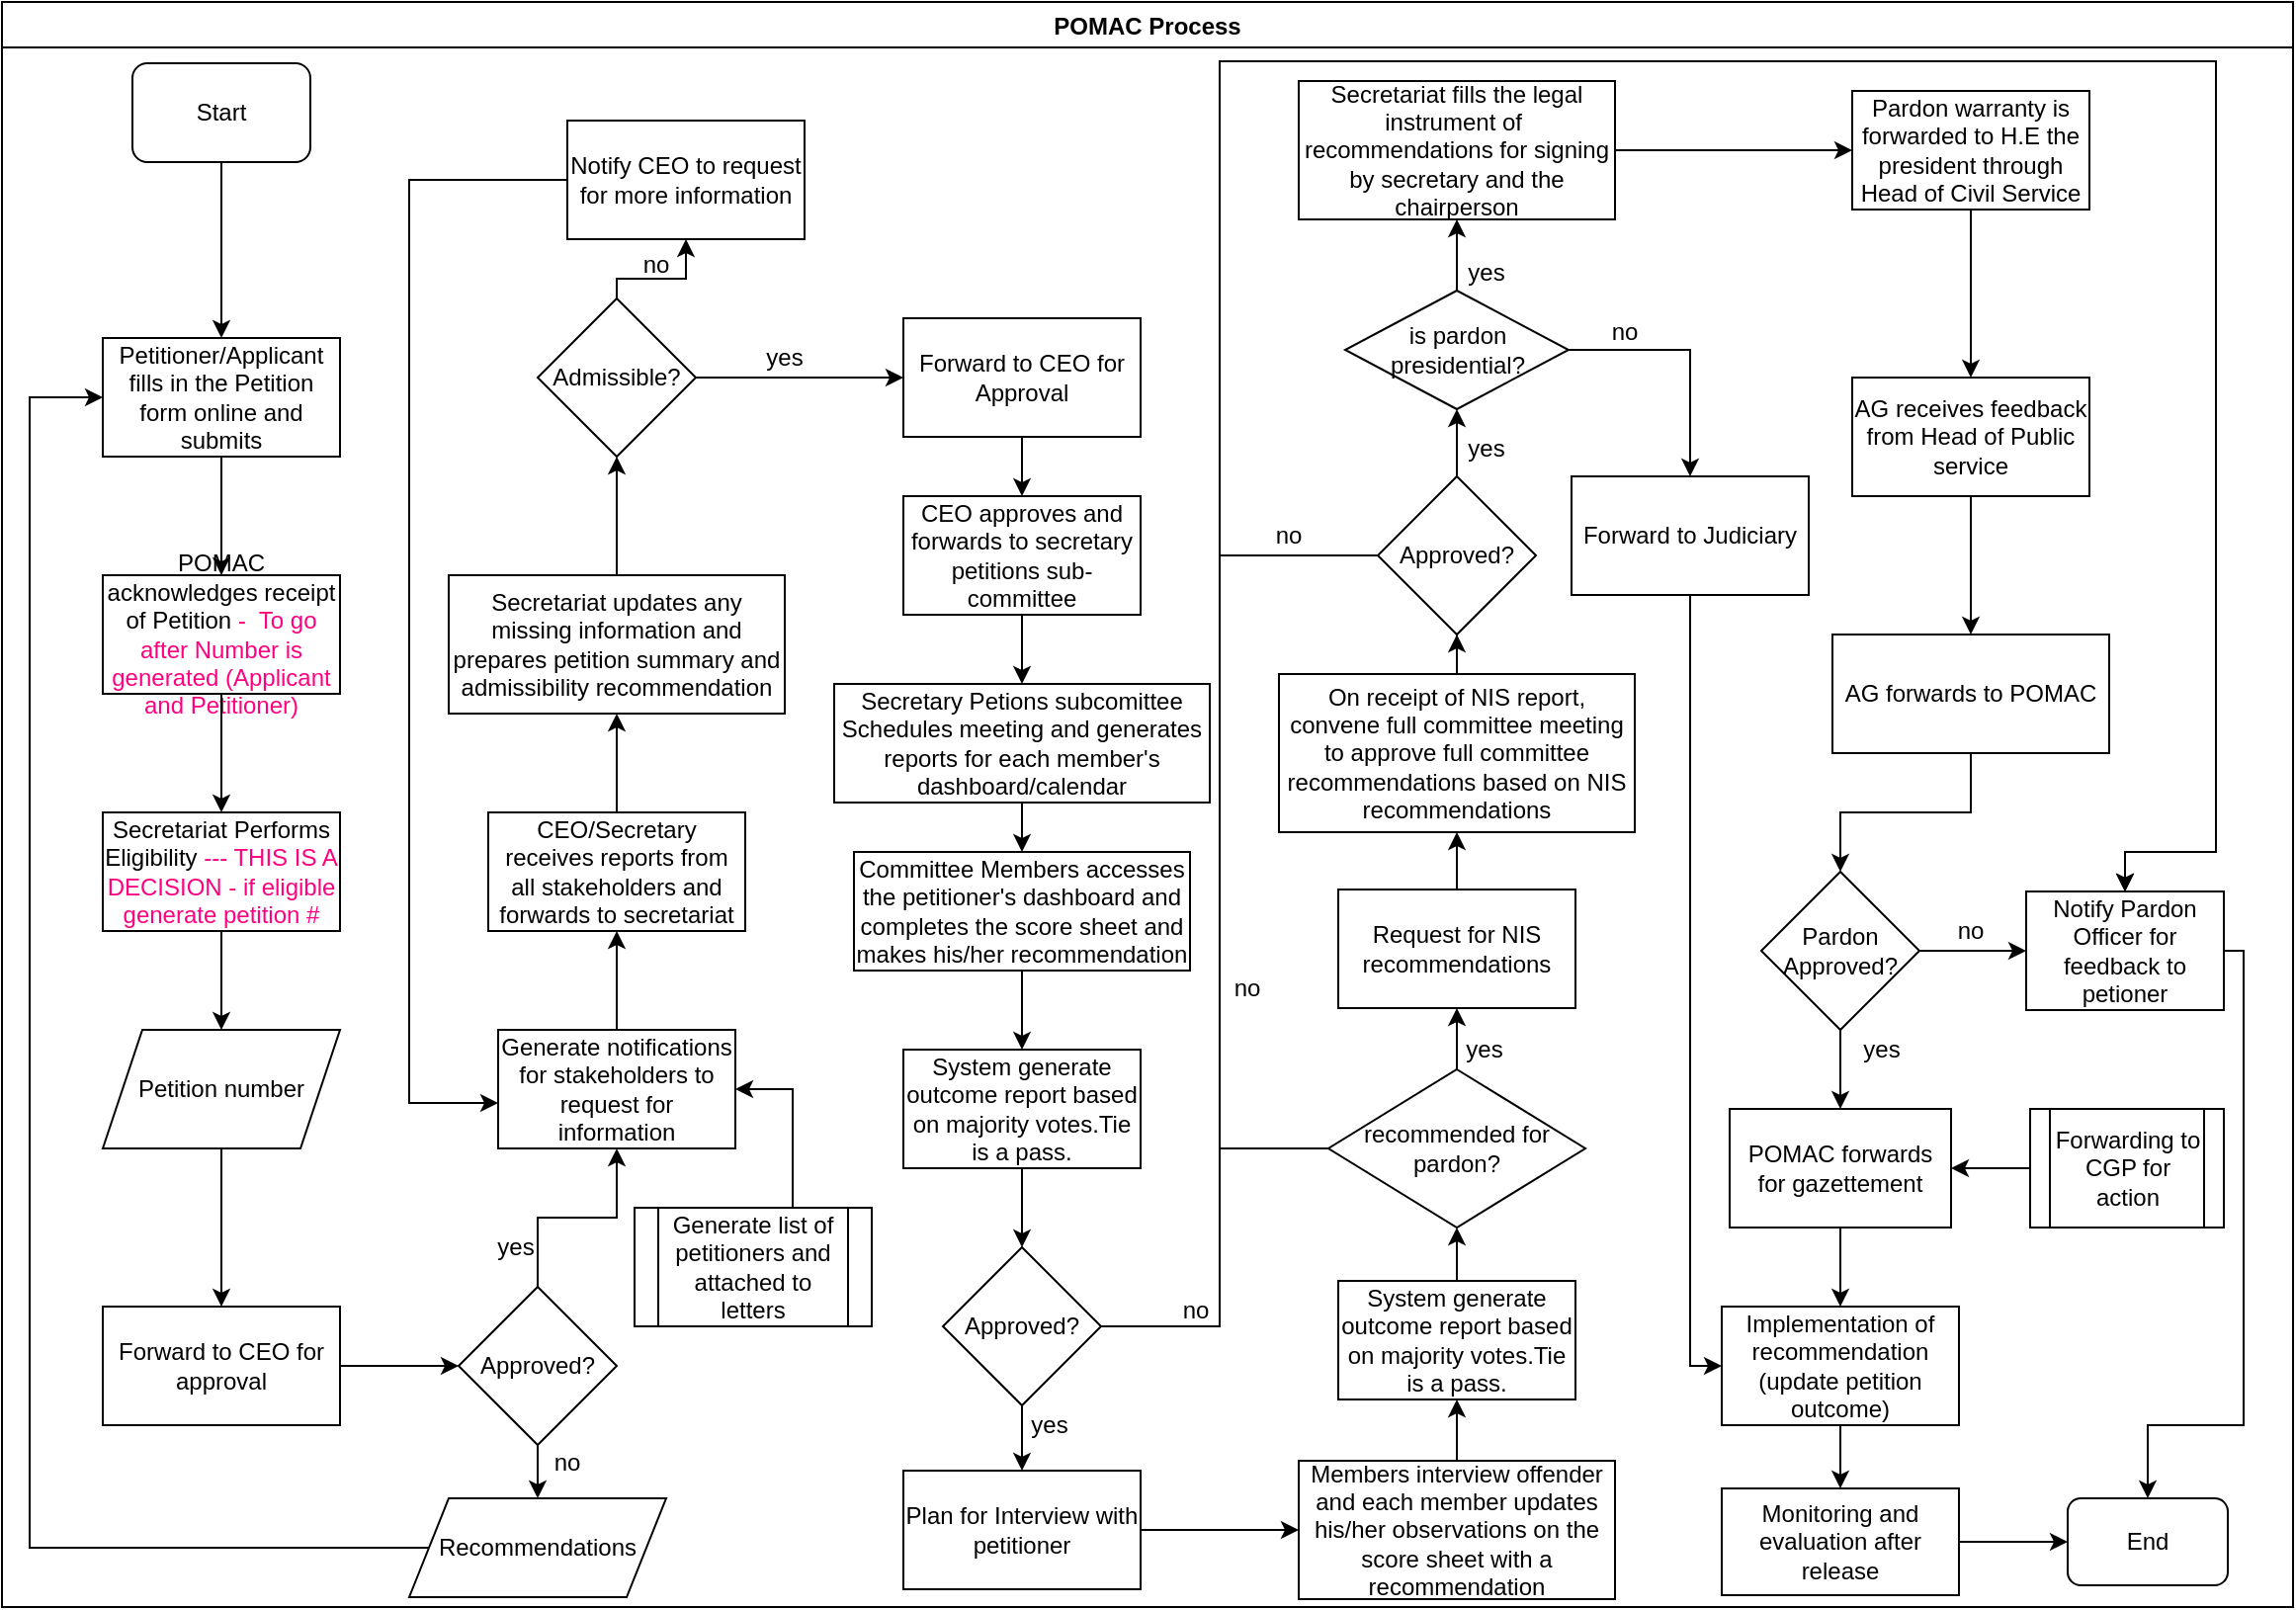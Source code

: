 <mxfile version="13.8.1" type="github">
  <diagram id="tHyQBRfuijBE6Kjzy-yp" name="Page-1">
    <mxGraphModel dx="1038" dy="547" grid="1" gridSize="10" guides="1" tooltips="1" connect="1" arrows="1" fold="1" page="1" pageScale="1" pageWidth="1169" pageHeight="827" math="0" shadow="0">
      <root>
        <mxCell id="0" />
        <mxCell id="1" parent="0" />
        <mxCell id="-Ks-MGX2oiENzWUd814f-5" value="POMAC Process" style="swimlane;" parent="1" vertex="1">
          <mxGeometry x="10" y="10" width="1159" height="812" as="geometry" />
        </mxCell>
        <mxCell id="-Ks-MGX2oiENzWUd814f-6" value="Start" style="rounded=1;whiteSpace=wrap;html=1;" parent="-Ks-MGX2oiENzWUd814f-5" vertex="1">
          <mxGeometry x="66" y="31" width="90" height="50" as="geometry" />
        </mxCell>
        <mxCell id="-Ks-MGX2oiENzWUd814f-12" value="Petitioner/Applicant fills in the Petition form online and submits" style="rounded=0;whiteSpace=wrap;html=1;" parent="-Ks-MGX2oiENzWUd814f-5" vertex="1">
          <mxGeometry x="51" y="170" width="120" height="60" as="geometry" />
        </mxCell>
        <mxCell id="-Ks-MGX2oiENzWUd814f-11" value="" style="edgeStyle=orthogonalEdgeStyle;rounded=0;orthogonalLoop=1;jettySize=auto;html=1;entryX=0.5;entryY=0;entryDx=0;entryDy=0;" parent="-Ks-MGX2oiENzWUd814f-5" source="-Ks-MGX2oiENzWUd814f-6" target="-Ks-MGX2oiENzWUd814f-12" edge="1">
          <mxGeometry relative="1" as="geometry">
            <mxPoint x="111" y="175" as="targetPoint" />
          </mxGeometry>
        </mxCell>
        <mxCell id="-Ks-MGX2oiENzWUd814f-13" value="POMAC acknowledges receipt of Petition&lt;font color=&quot;#FF0080&quot;&gt; -&amp;nbsp; To go after Number is generated (Applicant and Petitioner)&lt;br&gt;&lt;/font&gt;" style="whiteSpace=wrap;html=1;rounded=0;" parent="-Ks-MGX2oiENzWUd814f-5" vertex="1">
          <mxGeometry x="51" y="290" width="120" height="60" as="geometry" />
        </mxCell>
        <mxCell id="-Ks-MGX2oiENzWUd814f-14" value="" style="edgeStyle=orthogonalEdgeStyle;rounded=0;orthogonalLoop=1;jettySize=auto;html=1;" parent="-Ks-MGX2oiENzWUd814f-5" source="-Ks-MGX2oiENzWUd814f-12" target="-Ks-MGX2oiENzWUd814f-13" edge="1">
          <mxGeometry relative="1" as="geometry" />
        </mxCell>
        <mxCell id="-Ks-MGX2oiENzWUd814f-15" value="Secretariat Performs Eligibility &lt;font color=&quot;#FF0080&quot;&gt;--- THIS IS A DECISION - if eligible generate petition #&lt;br&gt;&lt;/font&gt;" style="whiteSpace=wrap;html=1;rounded=0;" parent="-Ks-MGX2oiENzWUd814f-5" vertex="1">
          <mxGeometry x="51" y="410" width="120" height="60" as="geometry" />
        </mxCell>
        <mxCell id="-Ks-MGX2oiENzWUd814f-16" value="" style="edgeStyle=orthogonalEdgeStyle;rounded=0;orthogonalLoop=1;jettySize=auto;html=1;" parent="-Ks-MGX2oiENzWUd814f-5" source="-Ks-MGX2oiENzWUd814f-13" target="-Ks-MGX2oiENzWUd814f-15" edge="1">
          <mxGeometry relative="1" as="geometry" />
        </mxCell>
        <mxCell id="-Ks-MGX2oiENzWUd814f-17" value="Petition number" style="shape=parallelogram;perimeter=parallelogramPerimeter;whiteSpace=wrap;html=1;fixedSize=1;rounded=0;" parent="-Ks-MGX2oiENzWUd814f-5" vertex="1">
          <mxGeometry x="51" y="520" width="120" height="60" as="geometry" />
        </mxCell>
        <mxCell id="-Ks-MGX2oiENzWUd814f-18" value="" style="edgeStyle=orthogonalEdgeStyle;rounded=0;orthogonalLoop=1;jettySize=auto;html=1;" parent="-Ks-MGX2oiENzWUd814f-5" source="-Ks-MGX2oiENzWUd814f-15" target="-Ks-MGX2oiENzWUd814f-17" edge="1">
          <mxGeometry relative="1" as="geometry" />
        </mxCell>
        <mxCell id="-Ks-MGX2oiENzWUd814f-23" value="Recommendations" style="shape=parallelogram;perimeter=parallelogramPerimeter;whiteSpace=wrap;html=1;fixedSize=1;rounded=0;" parent="-Ks-MGX2oiENzWUd814f-5" vertex="1">
          <mxGeometry x="206" y="757" width="130" height="50" as="geometry" />
        </mxCell>
        <mxCell id="-Ks-MGX2oiENzWUd814f-26" value="" style="edgeStyle=orthogonalEdgeStyle;rounded=0;orthogonalLoop=1;jettySize=auto;html=1;entryX=0;entryY=0.5;entryDx=0;entryDy=0;" parent="-Ks-MGX2oiENzWUd814f-5" source="-Ks-MGX2oiENzWUd814f-23" target="-Ks-MGX2oiENzWUd814f-12" edge="1">
          <mxGeometry relative="1" as="geometry">
            <mxPoint x="151" y="782" as="targetPoint" />
            <Array as="points">
              <mxPoint x="14" y="782" />
              <mxPoint x="14" y="200" />
            </Array>
          </mxGeometry>
        </mxCell>
        <mxCell id="-Ks-MGX2oiENzWUd814f-27" value="no" style="text;html=1;strokeColor=none;fillColor=none;align=center;verticalAlign=middle;whiteSpace=wrap;rounded=0;" parent="-Ks-MGX2oiENzWUd814f-5" vertex="1">
          <mxGeometry x="266" y="729" width="40" height="20" as="geometry" />
        </mxCell>
        <mxCell id="-Ks-MGX2oiENzWUd814f-29" value="Generate notifications for stakeholders to request for information" style="whiteSpace=wrap;html=1;rounded=0;" parent="-Ks-MGX2oiENzWUd814f-5" vertex="1">
          <mxGeometry x="251" y="520" width="120" height="60" as="geometry" />
        </mxCell>
        <mxCell id="-Ks-MGX2oiENzWUd814f-31" value="yes" style="text;html=1;strokeColor=none;fillColor=none;align=center;verticalAlign=middle;whiteSpace=wrap;rounded=0;" parent="-Ks-MGX2oiENzWUd814f-5" vertex="1">
          <mxGeometry x="240" y="620" width="40" height="20" as="geometry" />
        </mxCell>
        <mxCell id="-Ks-MGX2oiENzWUd814f-34" value="CEO/Secretary receives reports from all stakeholders and forwards to secretariat" style="whiteSpace=wrap;html=1;rounded=0;" parent="-Ks-MGX2oiENzWUd814f-5" vertex="1">
          <mxGeometry x="246" y="410" width="130" height="60" as="geometry" />
        </mxCell>
        <mxCell id="-Ks-MGX2oiENzWUd814f-35" value="" style="edgeStyle=orthogonalEdgeStyle;rounded=0;orthogonalLoop=1;jettySize=auto;html=1;" parent="-Ks-MGX2oiENzWUd814f-5" source="-Ks-MGX2oiENzWUd814f-29" target="-Ks-MGX2oiENzWUd814f-34" edge="1">
          <mxGeometry relative="1" as="geometry" />
        </mxCell>
        <mxCell id="-Ks-MGX2oiENzWUd814f-36" value="Secretariat updates any missing information and prepares petition summary and admissibility recommendation" style="whiteSpace=wrap;html=1;rounded=0;" parent="-Ks-MGX2oiENzWUd814f-5" vertex="1">
          <mxGeometry x="226" y="290" width="170" height="70" as="geometry" />
        </mxCell>
        <mxCell id="-Ks-MGX2oiENzWUd814f-37" value="" style="edgeStyle=orthogonalEdgeStyle;rounded=0;orthogonalLoop=1;jettySize=auto;html=1;" parent="-Ks-MGX2oiENzWUd814f-5" source="-Ks-MGX2oiENzWUd814f-34" target="-Ks-MGX2oiENzWUd814f-36" edge="1">
          <mxGeometry relative="1" as="geometry" />
        </mxCell>
        <mxCell id="-Ks-MGX2oiENzWUd814f-39" value="" style="edgeStyle=orthogonalEdgeStyle;rounded=0;orthogonalLoop=1;jettySize=auto;html=1;entryX=0.5;entryY=1;entryDx=0;entryDy=0;" parent="-Ks-MGX2oiENzWUd814f-5" source="-Ks-MGX2oiENzWUd814f-36" target="-Ks-MGX2oiENzWUd814f-40" edge="1">
          <mxGeometry relative="1" as="geometry">
            <mxPoint x="311" y="230" as="targetPoint" />
          </mxGeometry>
        </mxCell>
        <mxCell id="-Ks-MGX2oiENzWUd814f-40" value="Admissible?" style="rhombus;whiteSpace=wrap;html=1;" parent="-Ks-MGX2oiENzWUd814f-5" vertex="1">
          <mxGeometry x="271" y="150" width="80" height="80" as="geometry" />
        </mxCell>
        <mxCell id="-Ks-MGX2oiENzWUd814f-41" value="Forward to CEO for Approval" style="whiteSpace=wrap;html=1;" parent="-Ks-MGX2oiENzWUd814f-5" vertex="1">
          <mxGeometry x="456" y="160" width="120" height="60" as="geometry" />
        </mxCell>
        <mxCell id="-Ks-MGX2oiENzWUd814f-42" value="" style="edgeStyle=orthogonalEdgeStyle;rounded=0;orthogonalLoop=1;jettySize=auto;html=1;" parent="-Ks-MGX2oiENzWUd814f-5" source="-Ks-MGX2oiENzWUd814f-40" target="-Ks-MGX2oiENzWUd814f-41" edge="1">
          <mxGeometry relative="1" as="geometry" />
        </mxCell>
        <mxCell id="-Ks-MGX2oiENzWUd814f-43" value="yes" style="text;html=1;strokeColor=none;fillColor=none;align=center;verticalAlign=middle;whiteSpace=wrap;rounded=0;" parent="-Ks-MGX2oiENzWUd814f-5" vertex="1">
          <mxGeometry x="376" y="170" width="40" height="20" as="geometry" />
        </mxCell>
        <mxCell id="-Ks-MGX2oiENzWUd814f-46" value="Notify CEO to request for more information" style="whiteSpace=wrap;html=1;" parent="-Ks-MGX2oiENzWUd814f-5" vertex="1">
          <mxGeometry x="286" y="60" width="120" height="60" as="geometry" />
        </mxCell>
        <mxCell id="-Ks-MGX2oiENzWUd814f-47" value="" style="edgeStyle=orthogonalEdgeStyle;rounded=0;orthogonalLoop=1;jettySize=auto;html=1;" parent="-Ks-MGX2oiENzWUd814f-5" source="-Ks-MGX2oiENzWUd814f-40" target="-Ks-MGX2oiENzWUd814f-46" edge="1">
          <mxGeometry relative="1" as="geometry">
            <Array as="points">
              <mxPoint x="311" y="140" />
              <mxPoint x="346" y="140" />
            </Array>
          </mxGeometry>
        </mxCell>
        <mxCell id="-Ks-MGX2oiENzWUd814f-49" value="" style="edgeStyle=orthogonalEdgeStyle;rounded=0;orthogonalLoop=1;jettySize=auto;html=1;entryX=0;entryY=0.617;entryDx=0;entryDy=0;entryPerimeter=0;" parent="-Ks-MGX2oiENzWUd814f-5" source="-Ks-MGX2oiENzWUd814f-46" target="-Ks-MGX2oiENzWUd814f-29" edge="1">
          <mxGeometry relative="1" as="geometry">
            <mxPoint x="206" y="90" as="targetPoint" />
            <Array as="points">
              <mxPoint x="206" y="90" />
              <mxPoint x="206" y="557" />
            </Array>
          </mxGeometry>
        </mxCell>
        <mxCell id="-Ks-MGX2oiENzWUd814f-50" value="no" style="text;html=1;strokeColor=none;fillColor=none;align=center;verticalAlign=middle;whiteSpace=wrap;rounded=0;" parent="-Ks-MGX2oiENzWUd814f-5" vertex="1">
          <mxGeometry x="311" y="123" width="40" height="20" as="geometry" />
        </mxCell>
        <mxCell id="-Ks-MGX2oiENzWUd814f-53" value="Committee Members accesses the petitioner&#39;s dashboard and completes the score sheet and makes his/her recommendation" style="whiteSpace=wrap;html=1;" parent="-Ks-MGX2oiENzWUd814f-5" vertex="1">
          <mxGeometry x="431" y="430" width="170" height="60" as="geometry" />
        </mxCell>
        <mxCell id="-Ks-MGX2oiENzWUd814f-55" value="System generate outcome report based on majority votes.Tie is a pass." style="whiteSpace=wrap;html=1;" parent="-Ks-MGX2oiENzWUd814f-5" vertex="1">
          <mxGeometry x="456" y="530" width="120" height="60" as="geometry" />
        </mxCell>
        <mxCell id="-Ks-MGX2oiENzWUd814f-56" value="" style="edgeStyle=orthogonalEdgeStyle;rounded=0;orthogonalLoop=1;jettySize=auto;html=1;" parent="-Ks-MGX2oiENzWUd814f-5" source="-Ks-MGX2oiENzWUd814f-53" target="-Ks-MGX2oiENzWUd814f-55" edge="1">
          <mxGeometry relative="1" as="geometry" />
        </mxCell>
        <mxCell id="-Ks-MGX2oiENzWUd814f-57" value="Plan for Interview with petitioner" style="whiteSpace=wrap;html=1;" parent="-Ks-MGX2oiENzWUd814f-5" vertex="1">
          <mxGeometry x="456" y="743" width="120" height="60" as="geometry" />
        </mxCell>
        <mxCell id="-Ks-MGX2oiENzWUd814f-58" value="" style="edgeStyle=orthogonalEdgeStyle;rounded=0;orthogonalLoop=1;jettySize=auto;html=1;entryX=0.5;entryY=0;entryDx=0;entryDy=0;" parent="-Ks-MGX2oiENzWUd814f-5" source="-Ks-MGX2oiENzWUd814f-55" target="oIdW3g8atySKWdZ8UZkE-4" edge="1">
          <mxGeometry relative="1" as="geometry">
            <mxPoint x="516" y="640" as="targetPoint" />
          </mxGeometry>
        </mxCell>
        <mxCell id="-Ks-MGX2oiENzWUd814f-61" value="recommended for pardon?" style="rhombus;whiteSpace=wrap;html=1;" parent="-Ks-MGX2oiENzWUd814f-5" vertex="1">
          <mxGeometry x="671" y="540" width="130" height="80" as="geometry" />
        </mxCell>
        <mxCell id="-Ks-MGX2oiENzWUd814f-63" value="Request for NIS recommendations" style="whiteSpace=wrap;html=1;" parent="-Ks-MGX2oiENzWUd814f-5" vertex="1">
          <mxGeometry x="676" y="449" width="120" height="60" as="geometry" />
        </mxCell>
        <mxCell id="-Ks-MGX2oiENzWUd814f-64" value="" style="edgeStyle=orthogonalEdgeStyle;rounded=0;orthogonalLoop=1;jettySize=auto;html=1;" parent="-Ks-MGX2oiENzWUd814f-5" source="-Ks-MGX2oiENzWUd814f-61" target="-Ks-MGX2oiENzWUd814f-63" edge="1">
          <mxGeometry relative="1" as="geometry" />
        </mxCell>
        <mxCell id="-Ks-MGX2oiENzWUd814f-65" value="yes" style="text;html=1;strokeColor=none;fillColor=none;align=center;verticalAlign=middle;whiteSpace=wrap;rounded=0;" parent="-Ks-MGX2oiENzWUd814f-5" vertex="1">
          <mxGeometry x="730" y="520" width="40" height="20" as="geometry" />
        </mxCell>
        <mxCell id="-Ks-MGX2oiENzWUd814f-66" value="On receipt of NIS report, convene full committee meeting to approve full committee recommendations based on NIS recommendations" style="whiteSpace=wrap;html=1;" parent="-Ks-MGX2oiENzWUd814f-5" vertex="1">
          <mxGeometry x="646" y="340" width="180" height="80" as="geometry" />
        </mxCell>
        <mxCell id="-Ks-MGX2oiENzWUd814f-67" value="" style="edgeStyle=orthogonalEdgeStyle;rounded=0;orthogonalLoop=1;jettySize=auto;html=1;" parent="-Ks-MGX2oiENzWUd814f-5" source="-Ks-MGX2oiENzWUd814f-63" target="-Ks-MGX2oiENzWUd814f-66" edge="1">
          <mxGeometry relative="1" as="geometry" />
        </mxCell>
        <mxCell id="-Ks-MGX2oiENzWUd814f-70" value="Approved?" style="rhombus;whiteSpace=wrap;html=1;" parent="-Ks-MGX2oiENzWUd814f-5" vertex="1">
          <mxGeometry x="696" y="240" width="80" height="80" as="geometry" />
        </mxCell>
        <mxCell id="-Ks-MGX2oiENzWUd814f-69" value="" style="edgeStyle=orthogonalEdgeStyle;rounded=0;orthogonalLoop=1;jettySize=auto;html=1;entryX=0.5;entryY=1;entryDx=0;entryDy=0;" parent="-Ks-MGX2oiENzWUd814f-5" source="-Ks-MGX2oiENzWUd814f-66" target="-Ks-MGX2oiENzWUd814f-70" edge="1">
          <mxGeometry relative="1" as="geometry">
            <mxPoint x="736" y="280" as="targetPoint" />
          </mxGeometry>
        </mxCell>
        <mxCell id="-Ks-MGX2oiENzWUd814f-73" value="yes" style="text;html=1;strokeColor=none;fillColor=none;align=center;verticalAlign=middle;whiteSpace=wrap;rounded=0;" parent="-Ks-MGX2oiENzWUd814f-5" vertex="1">
          <mxGeometry x="731" y="216" width="40" height="20" as="geometry" />
        </mxCell>
        <mxCell id="-Ks-MGX2oiENzWUd814f-78" value="Pardon Approved?" style="rhombus;whiteSpace=wrap;html=1;" parent="-Ks-MGX2oiENzWUd814f-5" vertex="1">
          <mxGeometry x="890" y="440" width="80" height="80" as="geometry" />
        </mxCell>
        <mxCell id="-Ks-MGX2oiENzWUd814f-79" value="AG receives feedback from Head of Public service" style="whiteSpace=wrap;html=1;" parent="-Ks-MGX2oiENzWUd814f-5" vertex="1">
          <mxGeometry x="936" y="190" width="120" height="60" as="geometry" />
        </mxCell>
        <mxCell id="-Ks-MGX2oiENzWUd814f-85" value="yes" style="text;html=1;strokeColor=none;fillColor=none;align=center;verticalAlign=middle;whiteSpace=wrap;rounded=0;" parent="-Ks-MGX2oiENzWUd814f-5" vertex="1">
          <mxGeometry x="931" y="520" width="40" height="20" as="geometry" />
        </mxCell>
        <mxCell id="-Ks-MGX2oiENzWUd814f-83" value="AG forwards to POMAC" style="whiteSpace=wrap;html=1;" parent="-Ks-MGX2oiENzWUd814f-5" vertex="1">
          <mxGeometry x="926" y="320" width="140" height="60" as="geometry" />
        </mxCell>
        <mxCell id="-Ks-MGX2oiENzWUd814f-87" value="" style="edgeStyle=orthogonalEdgeStyle;rounded=0;orthogonalLoop=1;jettySize=auto;html=1;entryX=0.5;entryY=0;entryDx=0;entryDy=0;" parent="-Ks-MGX2oiENzWUd814f-5" source="-Ks-MGX2oiENzWUd814f-79" target="-Ks-MGX2oiENzWUd814f-83" edge="1">
          <mxGeometry relative="1" as="geometry">
            <mxPoint x="936" y="330" as="targetPoint" />
          </mxGeometry>
        </mxCell>
        <mxCell id="-Ks-MGX2oiENzWUd814f-89" value="" style="edgeStyle=orthogonalEdgeStyle;rounded=0;orthogonalLoop=1;jettySize=auto;html=1;entryX=0.5;entryY=0;entryDx=0;entryDy=0;" parent="-Ks-MGX2oiENzWUd814f-5" source="-Ks-MGX2oiENzWUd814f-83" target="-Ks-MGX2oiENzWUd814f-78" edge="1">
          <mxGeometry relative="1" as="geometry">
            <mxPoint x="936" y="460" as="targetPoint" />
          </mxGeometry>
        </mxCell>
        <mxCell id="-Ks-MGX2oiENzWUd814f-90" value="POMAC forwards for gazettement" style="whiteSpace=wrap;html=1;" parent="-Ks-MGX2oiENzWUd814f-5" vertex="1">
          <mxGeometry x="874" y="560" width="112" height="60" as="geometry" />
        </mxCell>
        <mxCell id="-Ks-MGX2oiENzWUd814f-91" value="" style="edgeStyle=orthogonalEdgeStyle;rounded=0;orthogonalLoop=1;jettySize=auto;html=1;" parent="-Ks-MGX2oiENzWUd814f-5" source="-Ks-MGX2oiENzWUd814f-78" target="-Ks-MGX2oiENzWUd814f-90" edge="1">
          <mxGeometry relative="1" as="geometry" />
        </mxCell>
        <mxCell id="-Ks-MGX2oiENzWUd814f-80" value="" style="edgeStyle=orthogonalEdgeStyle;rounded=0;orthogonalLoop=1;jettySize=auto;html=1;" parent="-Ks-MGX2oiENzWUd814f-5" source="-Ks-MGX2oiENzWUd814f-74" target="-Ks-MGX2oiENzWUd814f-79" edge="1">
          <mxGeometry relative="1" as="geometry" />
        </mxCell>
        <mxCell id="-Ks-MGX2oiENzWUd814f-74" value="Pardon warranty is forwarded to H.E the president through Head of Civil Service" style="whiteSpace=wrap;html=1;" parent="-Ks-MGX2oiENzWUd814f-5" vertex="1">
          <mxGeometry x="936" y="45" width="120" height="60" as="geometry" />
        </mxCell>
        <mxCell id="-Ks-MGX2oiENzWUd814f-92" value="Implementation of&lt;br&gt;recommendation (update petition outcome)" style="whiteSpace=wrap;html=1;" parent="-Ks-MGX2oiENzWUd814f-5" vertex="1">
          <mxGeometry x="870" y="660" width="120" height="60" as="geometry" />
        </mxCell>
        <mxCell id="-Ks-MGX2oiENzWUd814f-93" value="" style="edgeStyle=orthogonalEdgeStyle;rounded=0;orthogonalLoop=1;jettySize=auto;html=1;" parent="-Ks-MGX2oiENzWUd814f-5" source="-Ks-MGX2oiENzWUd814f-90" target="-Ks-MGX2oiENzWUd814f-92" edge="1">
          <mxGeometry relative="1" as="geometry" />
        </mxCell>
        <mxCell id="-Ks-MGX2oiENzWUd814f-94" value="Forwarding to CGP for action" style="shape=process;whiteSpace=wrap;html=1;backgroundOutline=1;" parent="-Ks-MGX2oiENzWUd814f-5" vertex="1">
          <mxGeometry x="1026" y="560" width="98" height="60" as="geometry" />
        </mxCell>
        <mxCell id="-Ks-MGX2oiENzWUd814f-96" value="" style="edgeStyle=orthogonalEdgeStyle;rounded=0;orthogonalLoop=1;jettySize=auto;html=1;entryX=1;entryY=0.5;entryDx=0;entryDy=0;" parent="-Ks-MGX2oiENzWUd814f-5" source="-Ks-MGX2oiENzWUd814f-94" target="-Ks-MGX2oiENzWUd814f-90" edge="1">
          <mxGeometry relative="1" as="geometry">
            <mxPoint x="946" y="590" as="targetPoint" />
          </mxGeometry>
        </mxCell>
        <mxCell id="-Ks-MGX2oiENzWUd814f-97" value="Monitoring and evaluation after release" style="whiteSpace=wrap;html=1;" parent="-Ks-MGX2oiENzWUd814f-5" vertex="1">
          <mxGeometry x="870" y="752" width="120" height="54" as="geometry" />
        </mxCell>
        <mxCell id="-Ks-MGX2oiENzWUd814f-98" value="" style="edgeStyle=orthogonalEdgeStyle;rounded=0;orthogonalLoop=1;jettySize=auto;html=1;" parent="-Ks-MGX2oiENzWUd814f-5" source="-Ks-MGX2oiENzWUd814f-92" target="-Ks-MGX2oiENzWUd814f-97" edge="1">
          <mxGeometry relative="1" as="geometry" />
        </mxCell>
        <mxCell id="-Ks-MGX2oiENzWUd814f-102" value="End" style="rounded=1;whiteSpace=wrap;html=1;" parent="-Ks-MGX2oiENzWUd814f-5" vertex="1">
          <mxGeometry x="1045" y="757" width="81" height="44" as="geometry" />
        </mxCell>
        <mxCell id="-Ks-MGX2oiENzWUd814f-100" value="" style="edgeStyle=orthogonalEdgeStyle;rounded=0;orthogonalLoop=1;jettySize=auto;html=1;entryX=0;entryY=0.5;entryDx=0;entryDy=0;" parent="-Ks-MGX2oiENzWUd814f-5" source="-Ks-MGX2oiENzWUd814f-97" target="-Ks-MGX2oiENzWUd814f-102" edge="1">
          <mxGeometry relative="1" as="geometry">
            <mxPoint x="1096" y="776" as="targetPoint" />
          </mxGeometry>
        </mxCell>
        <mxCell id="-Ks-MGX2oiENzWUd814f-107" value="no" style="text;html=1;strokeColor=none;fillColor=none;align=center;verticalAlign=middle;whiteSpace=wrap;rounded=0;" parent="-Ks-MGX2oiENzWUd814f-5" vertex="1">
          <mxGeometry x="976" y="460" width="40" height="20" as="geometry" />
        </mxCell>
        <mxCell id="-Ks-MGX2oiENzWUd814f-110" value="no" style="text;html=1;strokeColor=none;fillColor=none;align=center;verticalAlign=middle;whiteSpace=wrap;rounded=0;" parent="-Ks-MGX2oiENzWUd814f-5" vertex="1">
          <mxGeometry x="631" y="260" width="40" height="20" as="geometry" />
        </mxCell>
        <mxCell id="-Ks-MGX2oiENzWUd814f-113" value="no" style="text;html=1;strokeColor=none;fillColor=none;align=center;verticalAlign=middle;whiteSpace=wrap;rounded=0;" parent="-Ks-MGX2oiENzWUd814f-5" vertex="1">
          <mxGeometry x="610" y="489" width="40" height="20" as="geometry" />
        </mxCell>
        <mxCell id="6u8wpM2GopLzyl4acvI8-3" value="is pardon presidential?" style="rhombus;whiteSpace=wrap;html=1;" parent="-Ks-MGX2oiENzWUd814f-5" vertex="1">
          <mxGeometry x="679.5" y="146" width="113" height="60" as="geometry" />
        </mxCell>
        <mxCell id="6u8wpM2GopLzyl4acvI8-6" value="" style="edgeStyle=orthogonalEdgeStyle;rounded=0;orthogonalLoop=1;jettySize=auto;html=1;entryX=0.5;entryY=1;entryDx=0;entryDy=0;" parent="-Ks-MGX2oiENzWUd814f-5" source="-Ks-MGX2oiENzWUd814f-70" target="6u8wpM2GopLzyl4acvI8-3" edge="1">
          <mxGeometry relative="1" as="geometry">
            <mxPoint x="836" y="280" as="targetPoint" />
          </mxGeometry>
        </mxCell>
        <mxCell id="-Ks-MGX2oiENzWUd814f-71" value="Secretariat fills the legal instrument of&amp;nbsp; recommendations for signing by secretary and the chairperson" style="whiteSpace=wrap;html=1;" parent="-Ks-MGX2oiENzWUd814f-5" vertex="1">
          <mxGeometry x="656" y="40" width="160" height="70" as="geometry" />
        </mxCell>
        <mxCell id="-Ks-MGX2oiENzWUd814f-75" value="" style="edgeStyle=orthogonalEdgeStyle;rounded=0;orthogonalLoop=1;jettySize=auto;html=1;" parent="-Ks-MGX2oiENzWUd814f-5" source="-Ks-MGX2oiENzWUd814f-71" target="-Ks-MGX2oiENzWUd814f-74" edge="1">
          <mxGeometry relative="1" as="geometry" />
        </mxCell>
        <mxCell id="6u8wpM2GopLzyl4acvI8-8" value="" style="edgeStyle=orthogonalEdgeStyle;rounded=0;orthogonalLoop=1;jettySize=auto;html=1;entryX=0.5;entryY=1;entryDx=0;entryDy=0;" parent="-Ks-MGX2oiENzWUd814f-5" source="6u8wpM2GopLzyl4acvI8-3" target="-Ks-MGX2oiENzWUd814f-71" edge="1">
          <mxGeometry relative="1" as="geometry">
            <mxPoint x="599.5" y="173" as="targetPoint" />
          </mxGeometry>
        </mxCell>
        <mxCell id="6u8wpM2GopLzyl4acvI8-10" value="Forward to Judiciary" style="whiteSpace=wrap;html=1;" parent="-Ks-MGX2oiENzWUd814f-5" vertex="1">
          <mxGeometry x="794" y="240" width="120" height="60" as="geometry" />
        </mxCell>
        <mxCell id="6u8wpM2GopLzyl4acvI8-11" value="" style="edgeStyle=orthogonalEdgeStyle;rounded=0;orthogonalLoop=1;jettySize=auto;html=1;entryX=0.5;entryY=0;entryDx=0;entryDy=0;exitX=1;exitY=0.5;exitDx=0;exitDy=0;" parent="-Ks-MGX2oiENzWUd814f-5" source="6u8wpM2GopLzyl4acvI8-3" target="6u8wpM2GopLzyl4acvI8-10" edge="1">
          <mxGeometry relative="1" as="geometry">
            <mxPoint x="736" y="140" as="sourcePoint" />
            <mxPoint x="1024" y="154" as="targetPoint" />
            <Array as="points">
              <mxPoint x="854" y="176" />
            </Array>
          </mxGeometry>
        </mxCell>
        <mxCell id="6u8wpM2GopLzyl4acvI8-14" value="" style="edgeStyle=orthogonalEdgeStyle;rounded=0;orthogonalLoop=1;jettySize=auto;html=1;entryX=0;entryY=0.5;entryDx=0;entryDy=0;" parent="-Ks-MGX2oiENzWUd814f-5" source="6u8wpM2GopLzyl4acvI8-10" target="-Ks-MGX2oiENzWUd814f-92" edge="1">
          <mxGeometry relative="1" as="geometry">
            <mxPoint x="861" y="460" as="targetPoint" />
            <Array as="points">
              <mxPoint x="854" y="690" />
            </Array>
          </mxGeometry>
        </mxCell>
        <mxCell id="6u8wpM2GopLzyl4acvI8-12" value="no" style="text;html=1;strokeColor=none;fillColor=none;align=center;verticalAlign=middle;whiteSpace=wrap;rounded=0;" parent="-Ks-MGX2oiENzWUd814f-5" vertex="1">
          <mxGeometry x="801" y="157" width="40" height="20" as="geometry" />
        </mxCell>
        <mxCell id="6u8wpM2GopLzyl4acvI8-16" value="Generate list of petitioners and attached to letters" style="shape=process;whiteSpace=wrap;html=1;backgroundOutline=1;rounded=0;" parent="-Ks-MGX2oiENzWUd814f-5" vertex="1">
          <mxGeometry x="320" y="610" width="120" height="60" as="geometry" />
        </mxCell>
        <mxCell id="6u8wpM2GopLzyl4acvI8-19" value="" style="edgeStyle=orthogonalEdgeStyle;rounded=0;orthogonalLoop=1;jettySize=auto;html=1;entryX=1;entryY=0.5;entryDx=0;entryDy=0;" parent="-Ks-MGX2oiENzWUd814f-5" source="6u8wpM2GopLzyl4acvI8-16" target="-Ks-MGX2oiENzWUd814f-29" edge="1">
          <mxGeometry relative="1" as="geometry">
            <mxPoint x="395.5" y="530" as="targetPoint" />
            <Array as="points">
              <mxPoint x="400" y="550" />
            </Array>
          </mxGeometry>
        </mxCell>
        <mxCell id="-Ks-MGX2oiENzWUd814f-21" value="Approved?" style="rhombus;whiteSpace=wrap;html=1;rounded=0;" parent="-Ks-MGX2oiENzWUd814f-5" vertex="1">
          <mxGeometry x="231" y="650" width="80" height="80" as="geometry" />
        </mxCell>
        <mxCell id="-Ks-MGX2oiENzWUd814f-24" value="" style="edgeStyle=orthogonalEdgeStyle;rounded=0;orthogonalLoop=1;jettySize=auto;html=1;" parent="-Ks-MGX2oiENzWUd814f-5" source="-Ks-MGX2oiENzWUd814f-21" target="-Ks-MGX2oiENzWUd814f-23" edge="1">
          <mxGeometry relative="1" as="geometry" />
        </mxCell>
        <mxCell id="-Ks-MGX2oiENzWUd814f-30" value="" style="edgeStyle=orthogonalEdgeStyle;rounded=0;orthogonalLoop=1;jettySize=auto;html=1;" parent="-Ks-MGX2oiENzWUd814f-5" source="-Ks-MGX2oiENzWUd814f-21" target="-Ks-MGX2oiENzWUd814f-29" edge="1">
          <mxGeometry relative="1" as="geometry" />
        </mxCell>
        <mxCell id="oIdW3g8atySKWdZ8UZkE-1" value="System generate outcome report based on majority votes.Tie is a pass." style="whiteSpace=wrap;html=1;" parent="-Ks-MGX2oiENzWUd814f-5" vertex="1">
          <mxGeometry x="676" y="647" width="120" height="60" as="geometry" />
        </mxCell>
        <mxCell id="-Ks-MGX2oiENzWUd814f-44" value="CEO approves and forwards to secretary petitions sub-committee" style="whiteSpace=wrap;html=1;" parent="-Ks-MGX2oiENzWUd814f-5" vertex="1">
          <mxGeometry x="456" y="250" width="120" height="60" as="geometry" />
        </mxCell>
        <mxCell id="-Ks-MGX2oiENzWUd814f-45" value="" style="edgeStyle=orthogonalEdgeStyle;rounded=0;orthogonalLoop=1;jettySize=auto;html=1;" parent="-Ks-MGX2oiENzWUd814f-5" source="-Ks-MGX2oiENzWUd814f-41" target="-Ks-MGX2oiENzWUd814f-44" edge="1">
          <mxGeometry relative="1" as="geometry" />
        </mxCell>
        <mxCell id="-Ks-MGX2oiENzWUd814f-51" value="Secretary Petions subcomittee Schedules meeting and generates reports for each member&#39;s dashboard/calendar" style="whiteSpace=wrap;html=1;" parent="-Ks-MGX2oiENzWUd814f-5" vertex="1">
          <mxGeometry x="421" y="345" width="190" height="60" as="geometry" />
        </mxCell>
        <mxCell id="-Ks-MGX2oiENzWUd814f-52" value="" style="edgeStyle=orthogonalEdgeStyle;rounded=0;orthogonalLoop=1;jettySize=auto;html=1;" parent="-Ks-MGX2oiENzWUd814f-5" source="-Ks-MGX2oiENzWUd814f-44" target="-Ks-MGX2oiENzWUd814f-51" edge="1">
          <mxGeometry relative="1" as="geometry" />
        </mxCell>
        <mxCell id="-Ks-MGX2oiENzWUd814f-54" value="" style="edgeStyle=orthogonalEdgeStyle;rounded=0;orthogonalLoop=1;jettySize=auto;html=1;" parent="-Ks-MGX2oiENzWUd814f-5" source="-Ks-MGX2oiENzWUd814f-51" target="-Ks-MGX2oiENzWUd814f-53" edge="1">
          <mxGeometry relative="1" as="geometry" />
        </mxCell>
        <mxCell id="oIdW3g8atySKWdZ8UZkE-4" value="Approved?" style="rhombus;whiteSpace=wrap;html=1;rounded=0;" parent="-Ks-MGX2oiENzWUd814f-5" vertex="1">
          <mxGeometry x="476" y="630" width="80" height="80" as="geometry" />
        </mxCell>
        <mxCell id="oIdW3g8atySKWdZ8UZkE-6" value="" style="edgeStyle=orthogonalEdgeStyle;rounded=0;orthogonalLoop=1;jettySize=auto;html=1;entryX=0.5;entryY=0;entryDx=0;entryDy=0;" parent="-Ks-MGX2oiENzWUd814f-5" source="oIdW3g8atySKWdZ8UZkE-4" target="-Ks-MGX2oiENzWUd814f-57" edge="1">
          <mxGeometry relative="1" as="geometry">
            <mxPoint x="516" y="793" as="targetPoint" />
          </mxGeometry>
        </mxCell>
        <mxCell id="oIdW3g8atySKWdZ8UZkE-7" value="yes" style="text;html=1;strokeColor=none;fillColor=none;align=center;verticalAlign=middle;whiteSpace=wrap;rounded=0;" parent="-Ks-MGX2oiENzWUd814f-5" vertex="1">
          <mxGeometry x="510" y="710" width="40" height="20" as="geometry" />
        </mxCell>
        <mxCell id="-Ks-MGX2oiENzWUd814f-22" value="" style="edgeStyle=orthogonalEdgeStyle;rounded=0;orthogonalLoop=1;jettySize=auto;html=1;" parent="1" source="-Ks-MGX2oiENzWUd814f-19" target="-Ks-MGX2oiENzWUd814f-21" edge="1">
          <mxGeometry relative="1" as="geometry" />
        </mxCell>
        <mxCell id="-Ks-MGX2oiENzWUd814f-19" value="Forward to CEO for approval" style="whiteSpace=wrap;html=1;rounded=0;" parent="1" vertex="1">
          <mxGeometry x="61" y="670" width="120" height="60" as="geometry" />
        </mxCell>
        <mxCell id="-Ks-MGX2oiENzWUd814f-20" value="" style="edgeStyle=orthogonalEdgeStyle;rounded=0;orthogonalLoop=1;jettySize=auto;html=1;" parent="1" source="-Ks-MGX2oiENzWUd814f-17" target="-Ks-MGX2oiENzWUd814f-19" edge="1">
          <mxGeometry relative="1" as="geometry" />
        </mxCell>
        <mxCell id="-Ks-MGX2oiENzWUd814f-62" value="" style="edgeStyle=orthogonalEdgeStyle;rounded=0;orthogonalLoop=1;jettySize=auto;html=1;entryX=0.5;entryY=1;entryDx=0;entryDy=0;" parent="1" source="-Ks-MGX2oiENzWUd814f-59" target="oIdW3g8atySKWdZ8UZkE-1" edge="1">
          <mxGeometry relative="1" as="geometry">
            <mxPoint x="746" y="690" as="targetPoint" />
          </mxGeometry>
        </mxCell>
        <mxCell id="-Ks-MGX2oiENzWUd814f-59" value="Members interview offender and each member updates his/her observations on the score sheet with a recommendation" style="whiteSpace=wrap;html=1;" parent="1" vertex="1">
          <mxGeometry x="666" y="748" width="160" height="70" as="geometry" />
        </mxCell>
        <mxCell id="-Ks-MGX2oiENzWUd814f-60" value="" style="edgeStyle=orthogonalEdgeStyle;rounded=0;orthogonalLoop=1;jettySize=auto;html=1;" parent="1" source="-Ks-MGX2oiENzWUd814f-57" target="-Ks-MGX2oiENzWUd814f-59" edge="1">
          <mxGeometry relative="1" as="geometry" />
        </mxCell>
        <mxCell id="-Ks-MGX2oiENzWUd814f-106" value="" style="edgeStyle=orthogonalEdgeStyle;rounded=0;orthogonalLoop=1;jettySize=auto;html=1;entryX=0.5;entryY=0;entryDx=0;entryDy=0;" parent="1" source="-Ks-MGX2oiENzWUd814f-103" target="-Ks-MGX2oiENzWUd814f-102" edge="1">
          <mxGeometry relative="1" as="geometry">
            <mxPoint x="1181" y="490" as="targetPoint" />
            <Array as="points">
              <mxPoint x="1144" y="490" />
              <mxPoint x="1144" y="730" />
              <mxPoint x="1096" y="730" />
            </Array>
          </mxGeometry>
        </mxCell>
        <mxCell id="-Ks-MGX2oiENzWUd814f-103" value="Notify Pardon Officer for feedback to petioner" style="whiteSpace=wrap;html=1;" parent="1" vertex="1">
          <mxGeometry x="1034" y="460" width="100" height="60" as="geometry" />
        </mxCell>
        <mxCell id="-Ks-MGX2oiENzWUd814f-104" value="" style="edgeStyle=orthogonalEdgeStyle;rounded=0;orthogonalLoop=1;jettySize=auto;html=1;" parent="1" source="-Ks-MGX2oiENzWUd814f-78" target="-Ks-MGX2oiENzWUd814f-103" edge="1">
          <mxGeometry relative="1" as="geometry" />
        </mxCell>
        <mxCell id="-Ks-MGX2oiENzWUd814f-109" value="" style="edgeStyle=orthogonalEdgeStyle;rounded=0;orthogonalLoop=1;jettySize=auto;html=1;entryX=0.5;entryY=0;entryDx=0;entryDy=0;" parent="1" source="-Ks-MGX2oiENzWUd814f-70" target="-Ks-MGX2oiENzWUd814f-103" edge="1">
          <mxGeometry relative="1" as="geometry">
            <mxPoint x="626" y="200" as="targetPoint" />
            <Array as="points">
              <mxPoint x="626" y="290" />
              <mxPoint x="626" y="40" />
              <mxPoint x="1130" y="40" />
              <mxPoint x="1130" y="440" />
              <mxPoint x="1084" y="440" />
            </Array>
          </mxGeometry>
        </mxCell>
        <mxCell id="-Ks-MGX2oiENzWUd814f-112" value="" style="edgeStyle=orthogonalEdgeStyle;rounded=0;orthogonalLoop=1;jettySize=auto;html=1;entryX=0.5;entryY=0;entryDx=0;entryDy=0;exitX=0;exitY=0.5;exitDx=0;exitDy=0;" parent="1" source="-Ks-MGX2oiENzWUd814f-61" target="-Ks-MGX2oiENzWUd814f-103" edge="1">
          <mxGeometry relative="1" as="geometry">
            <mxPoint x="596" y="660" as="targetPoint" />
            <Array as="points">
              <mxPoint x="626" y="590" />
              <mxPoint x="626" y="40" />
              <mxPoint x="1130" y="40" />
              <mxPoint x="1130" y="440" />
              <mxPoint x="1084" y="440" />
            </Array>
          </mxGeometry>
        </mxCell>
        <mxCell id="6u8wpM2GopLzyl4acvI8-9" value="yes" style="text;html=1;strokeColor=none;fillColor=none;align=center;verticalAlign=middle;whiteSpace=wrap;rounded=0;" parent="1" vertex="1">
          <mxGeometry x="741" y="137" width="40" height="20" as="geometry" />
        </mxCell>
        <mxCell id="oIdW3g8atySKWdZ8UZkE-3" value="" style="edgeStyle=orthogonalEdgeStyle;rounded=0;orthogonalLoop=1;jettySize=auto;html=1;exitX=0.5;exitY=0;exitDx=0;exitDy=0;" parent="1" source="oIdW3g8atySKWdZ8UZkE-1" edge="1">
          <mxGeometry relative="1" as="geometry">
            <mxPoint x="746" y="630" as="targetPoint" />
          </mxGeometry>
        </mxCell>
        <mxCell id="oIdW3g8atySKWdZ8UZkE-9" value="" style="edgeStyle=orthogonalEdgeStyle;rounded=0;orthogonalLoop=1;jettySize=auto;html=1;entryX=0.5;entryY=0;entryDx=0;entryDy=0;exitX=1;exitY=0.5;exitDx=0;exitDy=0;" parent="1" edge="1">
          <mxGeometry relative="1" as="geometry">
            <mxPoint x="566" y="680" as="sourcePoint" />
            <mxPoint x="1084" y="460" as="targetPoint" />
            <Array as="points">
              <mxPoint x="626" y="680" />
              <mxPoint x="626" y="40" />
              <mxPoint x="1130" y="40" />
              <mxPoint x="1130" y="440" />
              <mxPoint x="1084" y="440" />
            </Array>
          </mxGeometry>
        </mxCell>
        <mxCell id="oIdW3g8atySKWdZ8UZkE-10" value="no" style="text;html=1;strokeColor=none;fillColor=none;align=center;verticalAlign=middle;whiteSpace=wrap;rounded=0;" parent="1" vertex="1">
          <mxGeometry x="594" y="662" width="40" height="20" as="geometry" />
        </mxCell>
      </root>
    </mxGraphModel>
  </diagram>
</mxfile>
